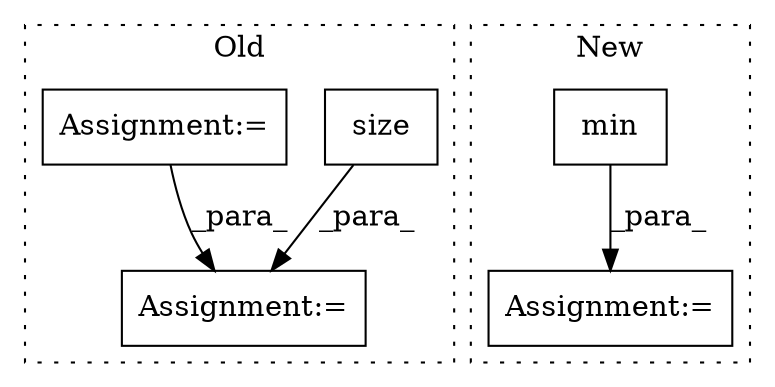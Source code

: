 digraph G {
subgraph cluster0 {
1 [label="size" a="32" s="982" l="6" shape="box"];
4 [label="Assignment:=" a="7" s="1485" l="2" shape="box"];
5 [label="Assignment:=" a="7" s="1084" l="1" shape="box"];
label = "Old";
style="dotted";
}
subgraph cluster1 {
2 [label="min" a="32" s="1891" l="5" shape="box"];
3 [label="Assignment:=" a="7" s="1807" l="2" shape="box"];
label = "New";
style="dotted";
}
1 -> 4 [label="_para_"];
2 -> 3 [label="_para_"];
5 -> 4 [label="_para_"];
}